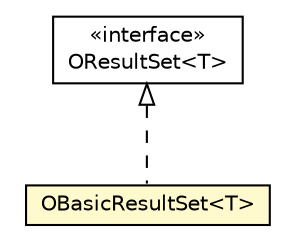 #!/usr/local/bin/dot
#
# Class diagram 
# Generated by UMLGraph version R5_6-24-gf6e263 (http://www.umlgraph.org/)
#

digraph G {
	edge [fontname="Helvetica",fontsize=10,labelfontname="Helvetica",labelfontsize=10];
	node [fontname="Helvetica",fontsize=10,shape=plaintext];
	nodesep=0.25;
	ranksep=0.5;
	// com.orientechnologies.orient.core.sql.query.OBasicResultSet<T>
	c718350 [label=<<table title="com.orientechnologies.orient.core.sql.query.OBasicResultSet" border="0" cellborder="1" cellspacing="0" cellpadding="2" port="p" bgcolor="lemonChiffon" href="./OBasicResultSet.html">
		<tr><td><table border="0" cellspacing="0" cellpadding="1">
<tr><td align="center" balign="center"> OBasicResultSet&lt;T&gt; </td></tr>
		</table></td></tr>
		</table>>, URL="./OBasicResultSet.html", fontname="Helvetica", fontcolor="black", fontsize=10.0];
	// com.orientechnologies.orient.core.sql.query.OResultSet<T>
	c718352 [label=<<table title="com.orientechnologies.orient.core.sql.query.OResultSet" border="0" cellborder="1" cellspacing="0" cellpadding="2" port="p" href="./OResultSet.html">
		<tr><td><table border="0" cellspacing="0" cellpadding="1">
<tr><td align="center" balign="center"> &#171;interface&#187; </td></tr>
<tr><td align="center" balign="center"> OResultSet&lt;T&gt; </td></tr>
		</table></td></tr>
		</table>>, URL="./OResultSet.html", fontname="Helvetica", fontcolor="black", fontsize=10.0];
	//com.orientechnologies.orient.core.sql.query.OBasicResultSet<T> implements com.orientechnologies.orient.core.sql.query.OResultSet<T>
	c718352:p -> c718350:p [dir=back,arrowtail=empty,style=dashed];
}

